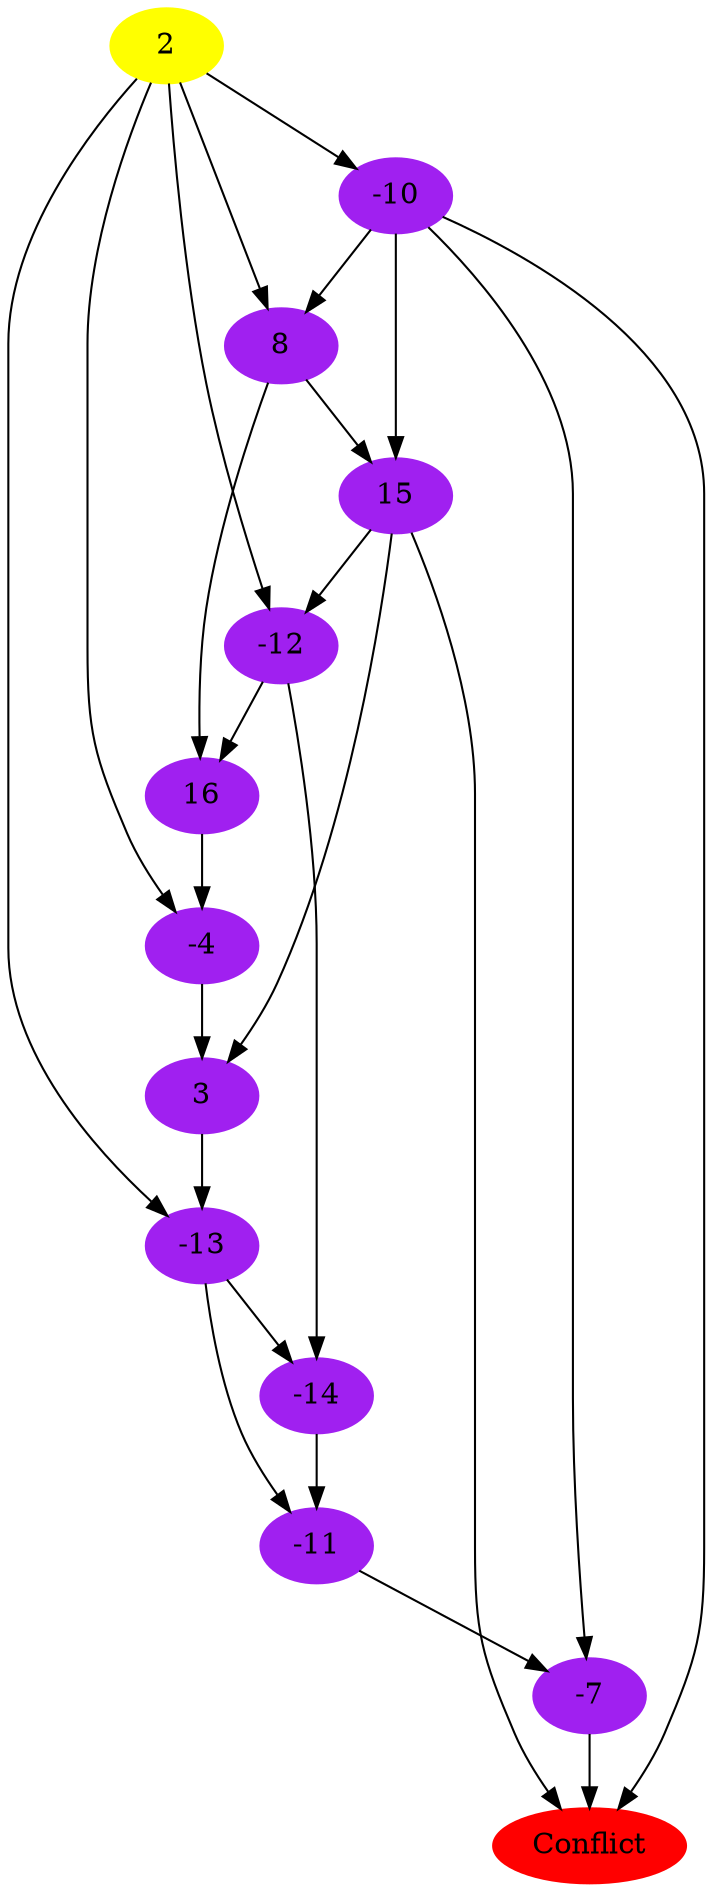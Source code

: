 digraph G {
"2" [style=filled,color=yellow]
"3" [style=filled,color=purple]
"-4" [style=filled,color=purple]
"-7" [style=filled,color=purple]
"8" [style=filled,color=purple]
"-10" [style=filled,color=purple]
"-11" [style=filled,color=purple]
"-12" [style=filled,color=purple]
"-13" [style=filled,color=purple]
"-14" [style=filled,color=purple]
"15" [style=filled,color=purple]
"16" [style=filled,color=purple]
"Conflict" [style=filled,color=red]
"2" -> "-4";
"2" -> "8";
"2" -> "-10";
"2" -> "-12";
"2" -> "-13";
"3" -> "-13";
"-4" -> "3";
"-7" -> "Conflict";
"8" -> "15";
"8" -> "16";
"-10" -> "-7";
"-10" -> "8";
"-10" -> "15";
"-10" -> "Conflict";
"-11" -> "-7";
"-12" -> "-14";
"-12" -> "16";
"-13" -> "-11";
"-13" -> "-14";
"-14" -> "-11";
"15" -> "3";
"15" -> "-12";
"15" -> "Conflict";
"16" -> "-4";
}
